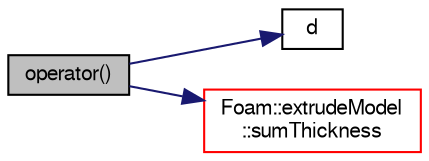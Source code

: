 digraph "operator()"
{
  bgcolor="transparent";
  edge [fontname="FreeSans",fontsize="10",labelfontname="FreeSans",labelfontsize="10"];
  node [fontname="FreeSans",fontsize="10",shape=record];
  rankdir="LR";
  Node54 [label="operator()",height=0.2,width=0.4,color="black", fillcolor="grey75", style="filled", fontcolor="black"];
  Node54 -> Node55 [color="midnightblue",fontsize="10",style="solid",fontname="FreeSans"];
  Node55 [label="d",height=0.2,width=0.4,color="black",URL="$a38951.html#aa182a9055736468dd160f12649a01fd1"];
  Node54 -> Node56 [color="midnightblue",fontsize="10",style="solid",fontname="FreeSans"];
  Node56 [label="Foam::extrudeModel\l::sumThickness",height=0.2,width=0.4,color="red",URL="$a24774.html#ac2a429eccc68b718961c0efcab997f63",tooltip="Helper: calculate cumulative relative thickness for layer. "];
}
